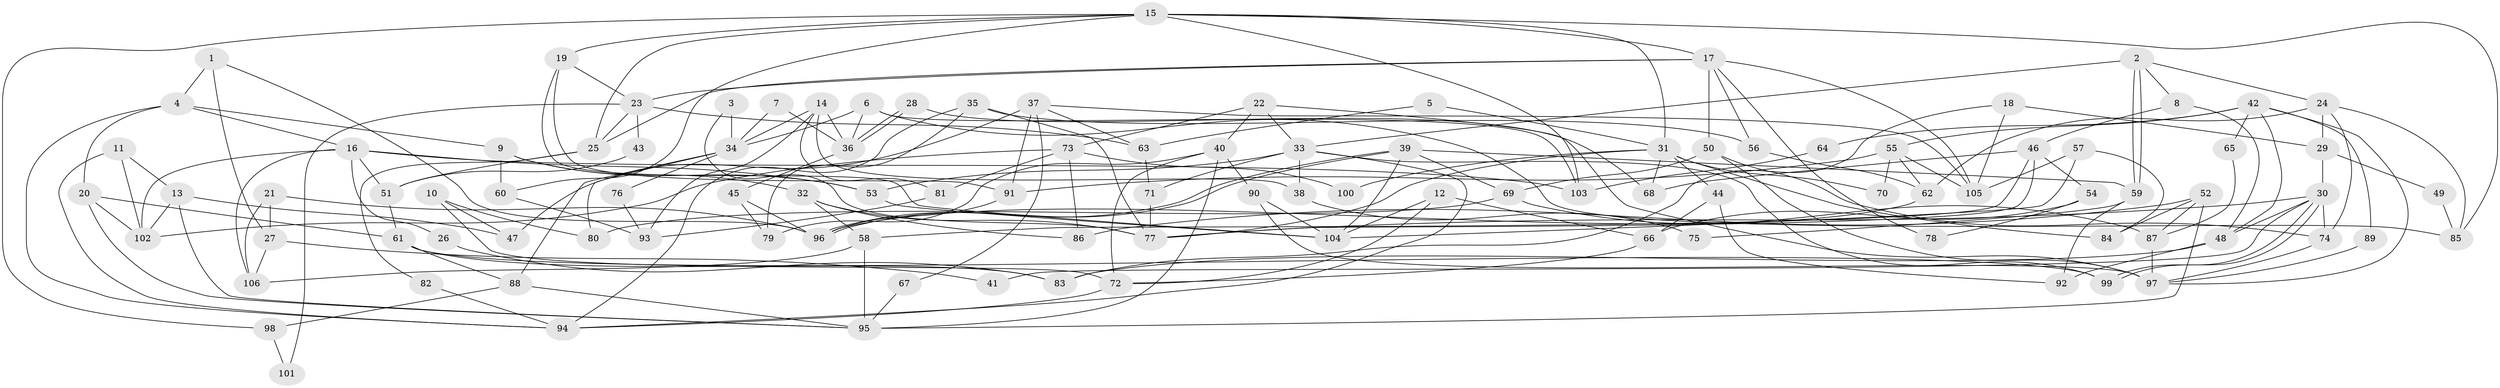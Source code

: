 // Generated by graph-tools (version 1.1) at 2025/02/03/09/25 03:02:00]
// undirected, 106 vertices, 212 edges
graph export_dot {
graph [start="1"]
  node [color=gray90,style=filled];
  1;
  2;
  3;
  4;
  5;
  6;
  7;
  8;
  9;
  10;
  11;
  12;
  13;
  14;
  15;
  16;
  17;
  18;
  19;
  20;
  21;
  22;
  23;
  24;
  25;
  26;
  27;
  28;
  29;
  30;
  31;
  32;
  33;
  34;
  35;
  36;
  37;
  38;
  39;
  40;
  41;
  42;
  43;
  44;
  45;
  46;
  47;
  48;
  49;
  50;
  51;
  52;
  53;
  54;
  55;
  56;
  57;
  58;
  59;
  60;
  61;
  62;
  63;
  64;
  65;
  66;
  67;
  68;
  69;
  70;
  71;
  72;
  73;
  74;
  75;
  76;
  77;
  78;
  79;
  80;
  81;
  82;
  83;
  84;
  85;
  86;
  87;
  88;
  89;
  90;
  91;
  92;
  93;
  94;
  95;
  96;
  97;
  98;
  99;
  100;
  101;
  102;
  103;
  104;
  105;
  106;
  1 -- 96;
  1 -- 4;
  1 -- 27;
  2 -- 24;
  2 -- 59;
  2 -- 59;
  2 -- 8;
  2 -- 33;
  3 -- 34;
  3 -- 77;
  4 -- 16;
  4 -- 20;
  4 -- 9;
  4 -- 94;
  5 -- 63;
  5 -- 31;
  6 -- 85;
  6 -- 34;
  6 -- 36;
  6 -- 103;
  7 -- 36;
  7 -- 34;
  8 -- 48;
  8 -- 46;
  9 -- 32;
  9 -- 53;
  9 -- 60;
  10 -- 47;
  10 -- 72;
  10 -- 80;
  11 -- 94;
  11 -- 13;
  11 -- 102;
  12 -- 104;
  12 -- 72;
  12 -- 66;
  13 -- 102;
  13 -- 95;
  13 -- 47;
  14 -- 81;
  14 -- 36;
  14 -- 34;
  14 -- 38;
  14 -- 93;
  15 -- 25;
  15 -- 103;
  15 -- 17;
  15 -- 19;
  15 -- 31;
  15 -- 60;
  15 -- 85;
  15 -- 98;
  16 -- 53;
  16 -- 51;
  16 -- 26;
  16 -- 102;
  16 -- 103;
  16 -- 106;
  17 -- 56;
  17 -- 23;
  17 -- 25;
  17 -- 50;
  17 -- 78;
  17 -- 105;
  18 -- 105;
  18 -- 83;
  18 -- 29;
  19 -- 104;
  19 -- 23;
  19 -- 91;
  20 -- 95;
  20 -- 102;
  20 -- 61;
  21 -- 106;
  21 -- 96;
  21 -- 27;
  22 -- 33;
  22 -- 97;
  22 -- 40;
  22 -- 73;
  23 -- 25;
  23 -- 43;
  23 -- 63;
  23 -- 101;
  24 -- 29;
  24 -- 74;
  24 -- 62;
  24 -- 85;
  25 -- 51;
  25 -- 82;
  26 -- 83;
  27 -- 41;
  27 -- 106;
  28 -- 36;
  28 -- 36;
  28 -- 68;
  29 -- 30;
  29 -- 49;
  30 -- 74;
  30 -- 99;
  30 -- 99;
  30 -- 41;
  30 -- 48;
  30 -- 77;
  31 -- 77;
  31 -- 44;
  31 -- 68;
  31 -- 70;
  31 -- 84;
  31 -- 100;
  32 -- 58;
  32 -- 77;
  32 -- 86;
  33 -- 53;
  33 -- 38;
  33 -- 71;
  33 -- 94;
  33 -- 99;
  34 -- 88;
  34 -- 76;
  34 -- 80;
  35 -- 79;
  35 -- 94;
  35 -- 56;
  35 -- 77;
  36 -- 45;
  37 -- 63;
  37 -- 91;
  37 -- 47;
  37 -- 67;
  37 -- 105;
  38 -- 75;
  39 -- 69;
  39 -- 96;
  39 -- 96;
  39 -- 59;
  39 -- 104;
  40 -- 72;
  40 -- 79;
  40 -- 90;
  40 -- 95;
  42 -- 55;
  42 -- 97;
  42 -- 48;
  42 -- 64;
  42 -- 65;
  42 -- 89;
  43 -- 51;
  44 -- 92;
  44 -- 66;
  45 -- 96;
  45 -- 79;
  46 -- 77;
  46 -- 54;
  46 -- 58;
  46 -- 68;
  48 -- 83;
  48 -- 92;
  49 -- 85;
  50 -- 69;
  50 -- 74;
  50 -- 97;
  51 -- 61;
  52 -- 95;
  52 -- 86;
  52 -- 84;
  52 -- 87;
  53 -- 104;
  54 -- 66;
  54 -- 78;
  55 -- 62;
  55 -- 105;
  55 -- 70;
  55 -- 91;
  56 -- 62;
  57 -- 84;
  57 -- 105;
  57 -- 104;
  58 -- 106;
  58 -- 95;
  59 -- 75;
  59 -- 92;
  60 -- 93;
  61 -- 99;
  61 -- 83;
  61 -- 88;
  62 -- 96;
  63 -- 71;
  64 -- 103;
  65 -- 87;
  66 -- 72;
  67 -- 95;
  69 -- 87;
  69 -- 80;
  71 -- 77;
  72 -- 94;
  73 -- 102;
  73 -- 81;
  73 -- 86;
  73 -- 100;
  74 -- 97;
  76 -- 93;
  81 -- 93;
  82 -- 94;
  87 -- 97;
  88 -- 95;
  88 -- 98;
  89 -- 97;
  90 -- 104;
  90 -- 97;
  91 -- 96;
  98 -- 101;
}
